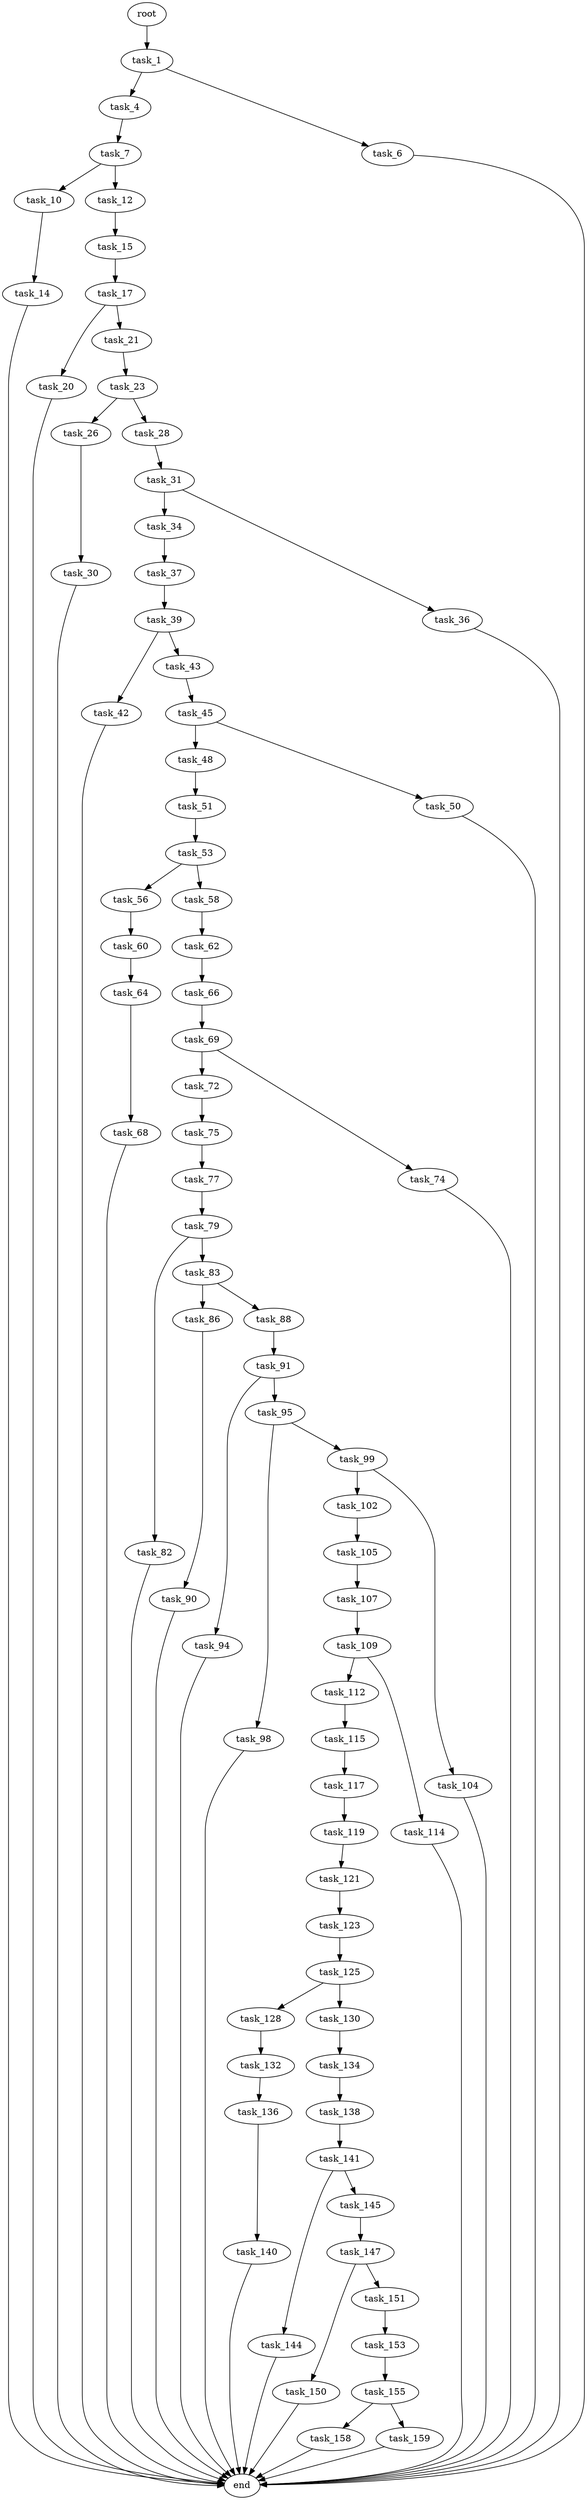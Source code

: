 digraph G {
  root [size="0.000000"];
  task_1 [size="277181211297.000000"];
  task_4 [size="14387647140.000000"];
  task_6 [size="28991029248.000000"];
  task_7 [size="6263536220.000000"];
  task_10 [size="368293445632.000000"];
  task_12 [size="368293445632.000000"];
  task_14 [size="160992199791.000000"];
  task_15 [size="20297937754.000000"];
  task_17 [size="368293445632.000000"];
  task_20 [size="80304221606.000000"];
  task_21 [size="134217728000.000000"];
  task_23 [size="549755813888.000000"];
  task_26 [size="68719476736.000000"];
  task_28 [size="223183293659.000000"];
  task_30 [size="264638738559.000000"];
  task_31 [size="305715990957.000000"];
  task_34 [size="33061857472.000000"];
  task_36 [size="483365159.000000"];
  task_37 [size="63572582336.000000"];
  task_39 [size="11269500687.000000"];
  task_42 [size="68719476736.000000"];
  task_43 [size="544003883274.000000"];
  task_45 [size="231928233984.000000"];
  task_48 [size="4842872352.000000"];
  task_50 [size="8589934592.000000"];
  task_51 [size="1146805477195.000000"];
  task_53 [size="519788480645.000000"];
  task_56 [size="13863394295.000000"];
  task_58 [size="53109939215.000000"];
  task_60 [size="21322996403.000000"];
  task_62 [size="549755813888.000000"];
  task_64 [size="231928233984.000000"];
  task_66 [size="28991029248.000000"];
  task_68 [size="68719476736.000000"];
  task_69 [size="12925824123.000000"];
  task_72 [size="5293358126.000000"];
  task_74 [size="167513310860.000000"];
  task_75 [size="863740274601.000000"];
  task_77 [size="21073608264.000000"];
  task_79 [size="549755813888.000000"];
  task_82 [size="543422794135.000000"];
  task_83 [size="3897647538.000000"];
  task_86 [size="368293445632.000000"];
  task_88 [size="3442125929.000000"];
  task_90 [size="11203872794.000000"];
  task_91 [size="156771876111.000000"];
  task_94 [size="61718126236.000000"];
  task_95 [size="250107275524.000000"];
  task_98 [size="4766702226.000000"];
  task_99 [size="1562800947.000000"];
  task_102 [size="2047425432.000000"];
  task_104 [size="1934634462.000000"];
  task_105 [size="420129722871.000000"];
  task_107 [size="7977075071.000000"];
  task_109 [size="782757789696.000000"];
  task_112 [size="146596772063.000000"];
  task_114 [size="10144038116.000000"];
  task_115 [size="535721468613.000000"];
  task_117 [size="8589934592.000000"];
  task_119 [size="1786861256.000000"];
  task_121 [size="368293445632.000000"];
  task_123 [size="1484589751.000000"];
  task_125 [size="29742213772.000000"];
  task_128 [size="812169166835.000000"];
  task_130 [size="68719476736.000000"];
  task_132 [size="8589934592.000000"];
  task_134 [size="674840656127.000000"];
  task_136 [size="17906678967.000000"];
  task_138 [size="134217728000.000000"];
  task_140 [size="4962782543.000000"];
  task_141 [size="1864906289.000000"];
  task_144 [size="782757789696.000000"];
  task_145 [size="368293445632.000000"];
  task_147 [size="134217728000.000000"];
  task_150 [size="368293445632.000000"];
  task_151 [size="1033791256972.000000"];
  task_153 [size="6888206810.000000"];
  task_155 [size="368293445632.000000"];
  task_158 [size="889347963783.000000"];
  task_159 [size="477244367871.000000"];
  end [size="0.000000"];

  root -> task_1 [size="1.000000"];
  task_1 -> task_4 [size="536870912.000000"];
  task_1 -> task_6 [size="536870912.000000"];
  task_4 -> task_7 [size="411041792.000000"];
  task_6 -> end [size="1.000000"];
  task_7 -> task_10 [size="209715200.000000"];
  task_7 -> task_12 [size="209715200.000000"];
  task_10 -> task_14 [size="411041792.000000"];
  task_12 -> task_15 [size="411041792.000000"];
  task_14 -> end [size="1.000000"];
  task_15 -> task_17 [size="536870912.000000"];
  task_17 -> task_20 [size="411041792.000000"];
  task_17 -> task_21 [size="411041792.000000"];
  task_20 -> end [size="1.000000"];
  task_21 -> task_23 [size="209715200.000000"];
  task_23 -> task_26 [size="536870912.000000"];
  task_23 -> task_28 [size="536870912.000000"];
  task_26 -> task_30 [size="134217728.000000"];
  task_28 -> task_31 [size="411041792.000000"];
  task_30 -> end [size="1.000000"];
  task_31 -> task_34 [size="679477248.000000"];
  task_31 -> task_36 [size="679477248.000000"];
  task_34 -> task_37 [size="536870912.000000"];
  task_36 -> end [size="1.000000"];
  task_37 -> task_39 [size="209715200.000000"];
  task_39 -> task_42 [size="209715200.000000"];
  task_39 -> task_43 [size="209715200.000000"];
  task_42 -> end [size="1.000000"];
  task_43 -> task_45 [size="679477248.000000"];
  task_45 -> task_48 [size="301989888.000000"];
  task_45 -> task_50 [size="301989888.000000"];
  task_48 -> task_51 [size="301989888.000000"];
  task_50 -> end [size="1.000000"];
  task_51 -> task_53 [size="838860800.000000"];
  task_53 -> task_56 [size="411041792.000000"];
  task_53 -> task_58 [size="411041792.000000"];
  task_56 -> task_60 [size="536870912.000000"];
  task_58 -> task_62 [size="838860800.000000"];
  task_60 -> task_64 [size="33554432.000000"];
  task_62 -> task_66 [size="536870912.000000"];
  task_64 -> task_68 [size="301989888.000000"];
  task_66 -> task_69 [size="75497472.000000"];
  task_68 -> end [size="1.000000"];
  task_69 -> task_72 [size="411041792.000000"];
  task_69 -> task_74 [size="411041792.000000"];
  task_72 -> task_75 [size="134217728.000000"];
  task_74 -> end [size="1.000000"];
  task_75 -> task_77 [size="679477248.000000"];
  task_77 -> task_79 [size="33554432.000000"];
  task_79 -> task_82 [size="536870912.000000"];
  task_79 -> task_83 [size="536870912.000000"];
  task_82 -> end [size="1.000000"];
  task_83 -> task_86 [size="75497472.000000"];
  task_83 -> task_88 [size="75497472.000000"];
  task_86 -> task_90 [size="411041792.000000"];
  task_88 -> task_91 [size="411041792.000000"];
  task_90 -> end [size="1.000000"];
  task_91 -> task_94 [size="536870912.000000"];
  task_91 -> task_95 [size="536870912.000000"];
  task_94 -> end [size="1.000000"];
  task_95 -> task_98 [size="536870912.000000"];
  task_95 -> task_99 [size="536870912.000000"];
  task_98 -> end [size="1.000000"];
  task_99 -> task_102 [size="33554432.000000"];
  task_99 -> task_104 [size="33554432.000000"];
  task_102 -> task_105 [size="33554432.000000"];
  task_104 -> end [size="1.000000"];
  task_105 -> task_107 [size="301989888.000000"];
  task_107 -> task_109 [size="134217728.000000"];
  task_109 -> task_112 [size="679477248.000000"];
  task_109 -> task_114 [size="679477248.000000"];
  task_112 -> task_115 [size="134217728.000000"];
  task_114 -> end [size="1.000000"];
  task_115 -> task_117 [size="838860800.000000"];
  task_117 -> task_119 [size="33554432.000000"];
  task_119 -> task_121 [size="33554432.000000"];
  task_121 -> task_123 [size="411041792.000000"];
  task_123 -> task_125 [size="33554432.000000"];
  task_125 -> task_128 [size="75497472.000000"];
  task_125 -> task_130 [size="75497472.000000"];
  task_128 -> task_132 [size="536870912.000000"];
  task_130 -> task_134 [size="134217728.000000"];
  task_132 -> task_136 [size="33554432.000000"];
  task_134 -> task_138 [size="679477248.000000"];
  task_136 -> task_140 [size="536870912.000000"];
  task_138 -> task_141 [size="209715200.000000"];
  task_140 -> end [size="1.000000"];
  task_141 -> task_144 [size="209715200.000000"];
  task_141 -> task_145 [size="209715200.000000"];
  task_144 -> end [size="1.000000"];
  task_145 -> task_147 [size="411041792.000000"];
  task_147 -> task_150 [size="209715200.000000"];
  task_147 -> task_151 [size="209715200.000000"];
  task_150 -> end [size="1.000000"];
  task_151 -> task_153 [size="838860800.000000"];
  task_153 -> task_155 [size="209715200.000000"];
  task_155 -> task_158 [size="411041792.000000"];
  task_155 -> task_159 [size="411041792.000000"];
  task_158 -> end [size="1.000000"];
  task_159 -> end [size="1.000000"];
}
